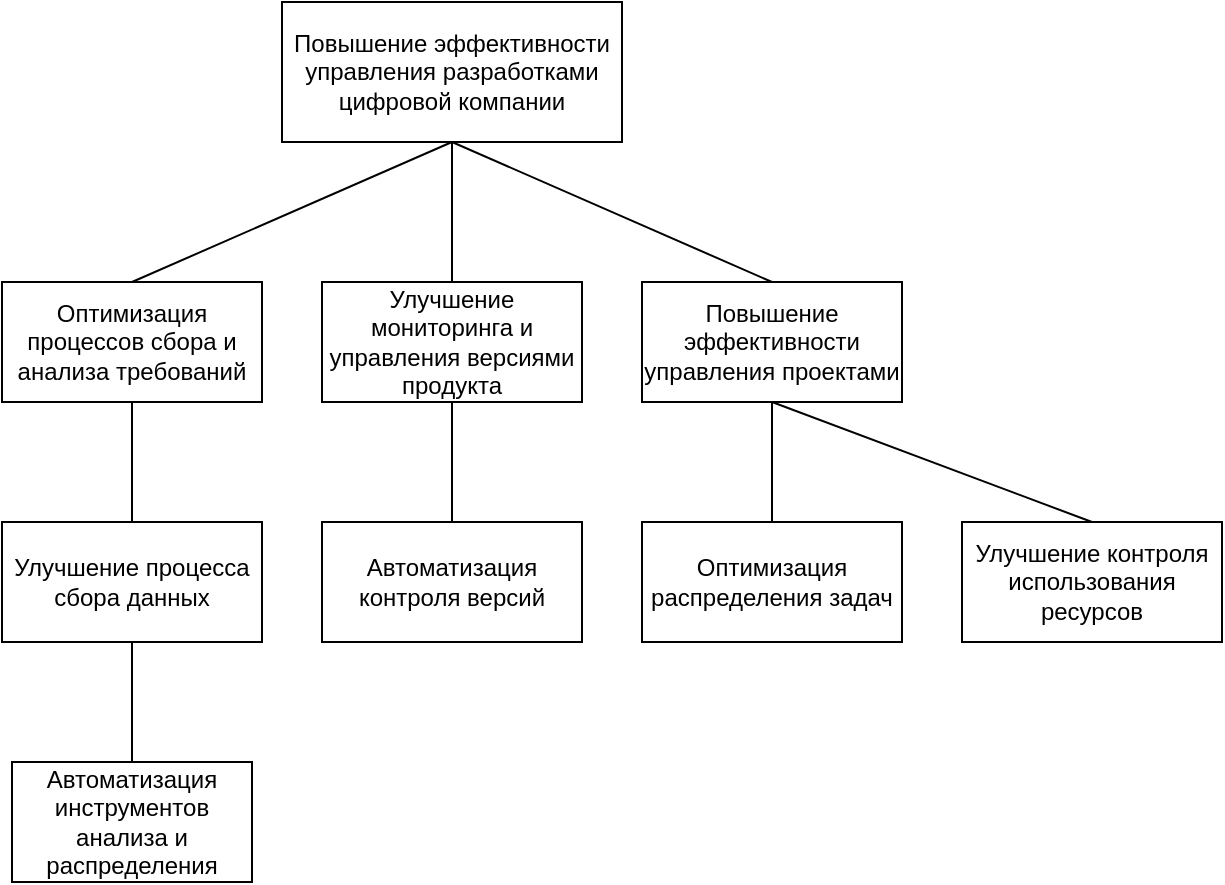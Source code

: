 <mxfile version="24.7.16">
  <diagram name="Страница — 1" id="jtEWQZ8PlD-b1NzgwBsx">
    <mxGraphModel grid="1" page="1" gridSize="10" guides="1" tooltips="1" connect="1" arrows="1" fold="1" pageScale="1" pageWidth="827" pageHeight="1169" math="0" shadow="0">
      <root>
        <mxCell id="0" />
        <mxCell id="1" parent="0" />
        <mxCell id="dGqos1gCrbFx9F760o5E-2" value="Повышение эффективности управления разработками цифровой компании" style="rounded=0;whiteSpace=wrap;html=1;" vertex="1" parent="1">
          <mxGeometry x="260" y="290" width="170" height="70" as="geometry" />
        </mxCell>
        <mxCell id="dGqos1gCrbFx9F760o5E-3" value="Оптимизация процессов сбора и анализа требований" style="rounded=0;whiteSpace=wrap;html=1;" vertex="1" parent="1">
          <mxGeometry x="120" y="430" width="130" height="60" as="geometry" />
        </mxCell>
        <mxCell id="dGqos1gCrbFx9F760o5E-4" value="Повышение эффективности управления проектами" style="rounded=0;whiteSpace=wrap;html=1;" vertex="1" parent="1">
          <mxGeometry x="440" y="430" width="130" height="60" as="geometry" />
        </mxCell>
        <mxCell id="dGqos1gCrbFx9F760o5E-5" value="Улучшение мониторинга и управления версиями продукта" style="rounded=0;whiteSpace=wrap;html=1;" vertex="1" parent="1">
          <mxGeometry x="280" y="430" width="130" height="60" as="geometry" />
        </mxCell>
        <mxCell id="dGqos1gCrbFx9F760o5E-6" value="Улучшение процесса сбора данных" style="rounded=0;whiteSpace=wrap;html=1;" vertex="1" parent="1">
          <mxGeometry x="120" y="550" width="130" height="60" as="geometry" />
        </mxCell>
        <mxCell id="dGqos1gCrbFx9F760o5E-7" value="Оптимизация распределения задач" style="rounded=0;whiteSpace=wrap;html=1;" vertex="1" parent="1">
          <mxGeometry x="440" y="550" width="130" height="60" as="geometry" />
        </mxCell>
        <mxCell id="dGqos1gCrbFx9F760o5E-8" value="Улучшение контроля использования ресурсов" style="rounded=0;whiteSpace=wrap;html=1;" vertex="1" parent="1">
          <mxGeometry x="600" y="550" width="130" height="60" as="geometry" />
        </mxCell>
        <mxCell id="dGqos1gCrbFx9F760o5E-9" value="Автоматизация контроля версий" style="rounded=0;whiteSpace=wrap;html=1;" vertex="1" parent="1">
          <mxGeometry x="280" y="550" width="130" height="60" as="geometry" />
        </mxCell>
        <mxCell id="dGqos1gCrbFx9F760o5E-10" value="" style="endArrow=none;html=1;rounded=0;entryX=0.5;entryY=1;entryDx=0;entryDy=0;" edge="1" parent="1" target="dGqos1gCrbFx9F760o5E-3">
          <mxGeometry width="50" height="50" relative="1" as="geometry">
            <mxPoint x="185" y="550" as="sourcePoint" />
            <mxPoint x="230" y="670" as="targetPoint" />
          </mxGeometry>
        </mxCell>
        <mxCell id="dGqos1gCrbFx9F760o5E-11" value="" style="endArrow=none;html=1;rounded=0;entryX=0.5;entryY=1;entryDx=0;entryDy=0;exitX=0.5;exitY=0;exitDx=0;exitDy=0;" edge="1" parent="1" source="dGqos1gCrbFx9F760o5E-9" target="dGqos1gCrbFx9F760o5E-5">
          <mxGeometry width="50" height="50" relative="1" as="geometry">
            <mxPoint x="310" y="740" as="sourcePoint" />
            <mxPoint x="360" y="690" as="targetPoint" />
          </mxGeometry>
        </mxCell>
        <mxCell id="dGqos1gCrbFx9F760o5E-12" value="" style="endArrow=none;html=1;rounded=0;entryX=0.5;entryY=1;entryDx=0;entryDy=0;exitX=0.5;exitY=0;exitDx=0;exitDy=0;" edge="1" parent="1" source="dGqos1gCrbFx9F760o5E-7" target="dGqos1gCrbFx9F760o5E-4">
          <mxGeometry width="50" height="50" relative="1" as="geometry">
            <mxPoint x="460" y="730" as="sourcePoint" />
            <mxPoint x="510" y="680" as="targetPoint" />
          </mxGeometry>
        </mxCell>
        <mxCell id="dGqos1gCrbFx9F760o5E-13" value="" style="endArrow=none;html=1;rounded=0;entryX=0.5;entryY=1;entryDx=0;entryDy=0;exitX=0.5;exitY=0;exitDx=0;exitDy=0;" edge="1" parent="1" source="dGqos1gCrbFx9F760o5E-8" target="dGqos1gCrbFx9F760o5E-4">
          <mxGeometry width="50" height="50" relative="1" as="geometry">
            <mxPoint x="590" y="730" as="sourcePoint" />
            <mxPoint x="640" y="680" as="targetPoint" />
          </mxGeometry>
        </mxCell>
        <mxCell id="dGqos1gCrbFx9F760o5E-14" value="" style="endArrow=none;html=1;rounded=0;entryX=0.5;entryY=1;entryDx=0;entryDy=0;exitX=0.5;exitY=0;exitDx=0;exitDy=0;" edge="1" parent="1" source="dGqos1gCrbFx9F760o5E-3" target="dGqos1gCrbFx9F760o5E-2">
          <mxGeometry width="50" height="50" relative="1" as="geometry">
            <mxPoint x="240" y="420" as="sourcePoint" />
            <mxPoint x="290" y="370" as="targetPoint" />
          </mxGeometry>
        </mxCell>
        <mxCell id="dGqos1gCrbFx9F760o5E-16" value="" style="endArrow=none;html=1;rounded=0;entryX=0.5;entryY=1;entryDx=0;entryDy=0;exitX=0.5;exitY=0;exitDx=0;exitDy=0;" edge="1" parent="1" source="dGqos1gCrbFx9F760o5E-5" target="dGqos1gCrbFx9F760o5E-2">
          <mxGeometry width="50" height="50" relative="1" as="geometry">
            <mxPoint x="260" y="740" as="sourcePoint" />
            <mxPoint x="310" y="690" as="targetPoint" />
          </mxGeometry>
        </mxCell>
        <mxCell id="dGqos1gCrbFx9F760o5E-17" value="" style="endArrow=none;html=1;rounded=0;entryX=0.5;entryY=1;entryDx=0;entryDy=0;exitX=0.5;exitY=0;exitDx=0;exitDy=0;" edge="1" parent="1" source="dGqos1gCrbFx9F760o5E-4" target="dGqos1gCrbFx9F760o5E-2">
          <mxGeometry width="50" height="50" relative="1" as="geometry">
            <mxPoint x="440" y="730" as="sourcePoint" />
            <mxPoint x="490" y="680" as="targetPoint" />
          </mxGeometry>
        </mxCell>
        <mxCell id="dGqos1gCrbFx9F760o5E-18" value="Автоматизация инструментов анализа и распределения" style="rounded=0;whiteSpace=wrap;html=1;" vertex="1" parent="1">
          <mxGeometry x="125" y="670" width="120" height="60" as="geometry" />
        </mxCell>
        <mxCell id="dGqos1gCrbFx9F760o5E-19" value="" style="endArrow=none;html=1;rounded=0;entryX=0.5;entryY=1;entryDx=0;entryDy=0;exitX=0.5;exitY=0;exitDx=0;exitDy=0;" edge="1" parent="1" source="dGqos1gCrbFx9F760o5E-18" target="dGqos1gCrbFx9F760o5E-6">
          <mxGeometry width="50" height="50" relative="1" as="geometry">
            <mxPoint x="160" y="910" as="sourcePoint" />
            <mxPoint x="210" y="860" as="targetPoint" />
          </mxGeometry>
        </mxCell>
      </root>
    </mxGraphModel>
  </diagram>
</mxfile>
